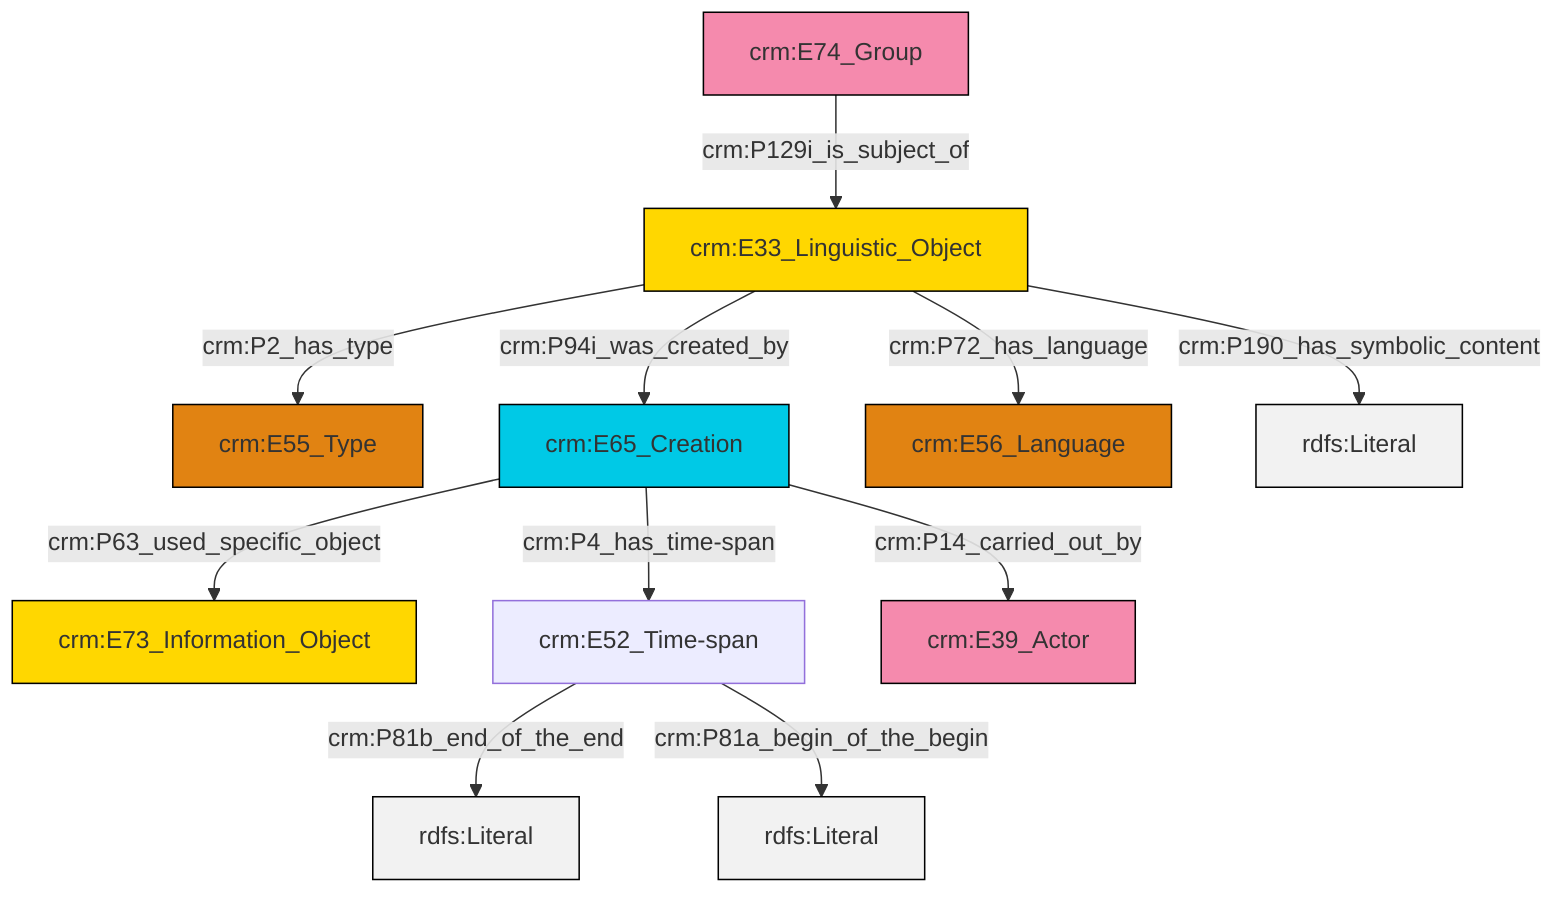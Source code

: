 graph TD
classDef Literal fill:#f2f2f2,stroke:#000000;
classDef CRM_Entity fill:#FFFFFF,stroke:#000000;
classDef Temporal_Entity fill:#00C9E6, stroke:#000000;
classDef Type fill:#E18312, stroke:#000000;
classDef Time-Span fill:#2C9C91, stroke:#000000;
classDef Appellation fill:#FFEB7F, stroke:#000000;
classDef Place fill:#008836, stroke:#000000;
classDef Persistent_Item fill:#B266B2, stroke:#000000;
classDef Conceptual_Object fill:#FFD700, stroke:#000000;
classDef Physical_Thing fill:#D2B48C, stroke:#000000;
classDef Actor fill:#f58aad, stroke:#000000;
classDef PC_Classes fill:#4ce600, stroke:#000000;
classDef Multi fill:#cccccc,stroke:#000000;

6["crm:E33_Linguistic_Object"]:::Conceptual_Object -->|crm:P94i_was_created_by| 7["crm:E65_Creation"]:::Temporal_Entity
8["crm:E52_Time-span"]:::Default -->|crm:P81b_end_of_the_end| 9[rdfs:Literal]:::Literal
7["crm:E65_Creation"]:::Temporal_Entity -->|crm:P4_has_time-span| 8["crm:E52_Time-span"]:::Default
6["crm:E33_Linguistic_Object"]:::Conceptual_Object -->|crm:P72_has_language| 10["crm:E56_Language"]:::Type
8["crm:E52_Time-span"]:::Default -->|crm:P81a_begin_of_the_begin| 13[rdfs:Literal]:::Literal
7["crm:E65_Creation"]:::Temporal_Entity -->|crm:P14_carried_out_by| 11["crm:E39_Actor"]:::Actor
6["crm:E33_Linguistic_Object"]:::Conceptual_Object -->|crm:P2_has_type| 4["crm:E55_Type"]:::Type
2["crm:E74_Group"]:::Actor -->|crm:P129i_is_subject_of| 6["crm:E33_Linguistic_Object"]:::Conceptual_Object
6["crm:E33_Linguistic_Object"]:::Conceptual_Object -->|crm:P190_has_symbolic_content| 17[rdfs:Literal]:::Literal
7["crm:E65_Creation"]:::Temporal_Entity -->|crm:P63_used_specific_object| 0["crm:E73_Information_Object"]:::Conceptual_Object